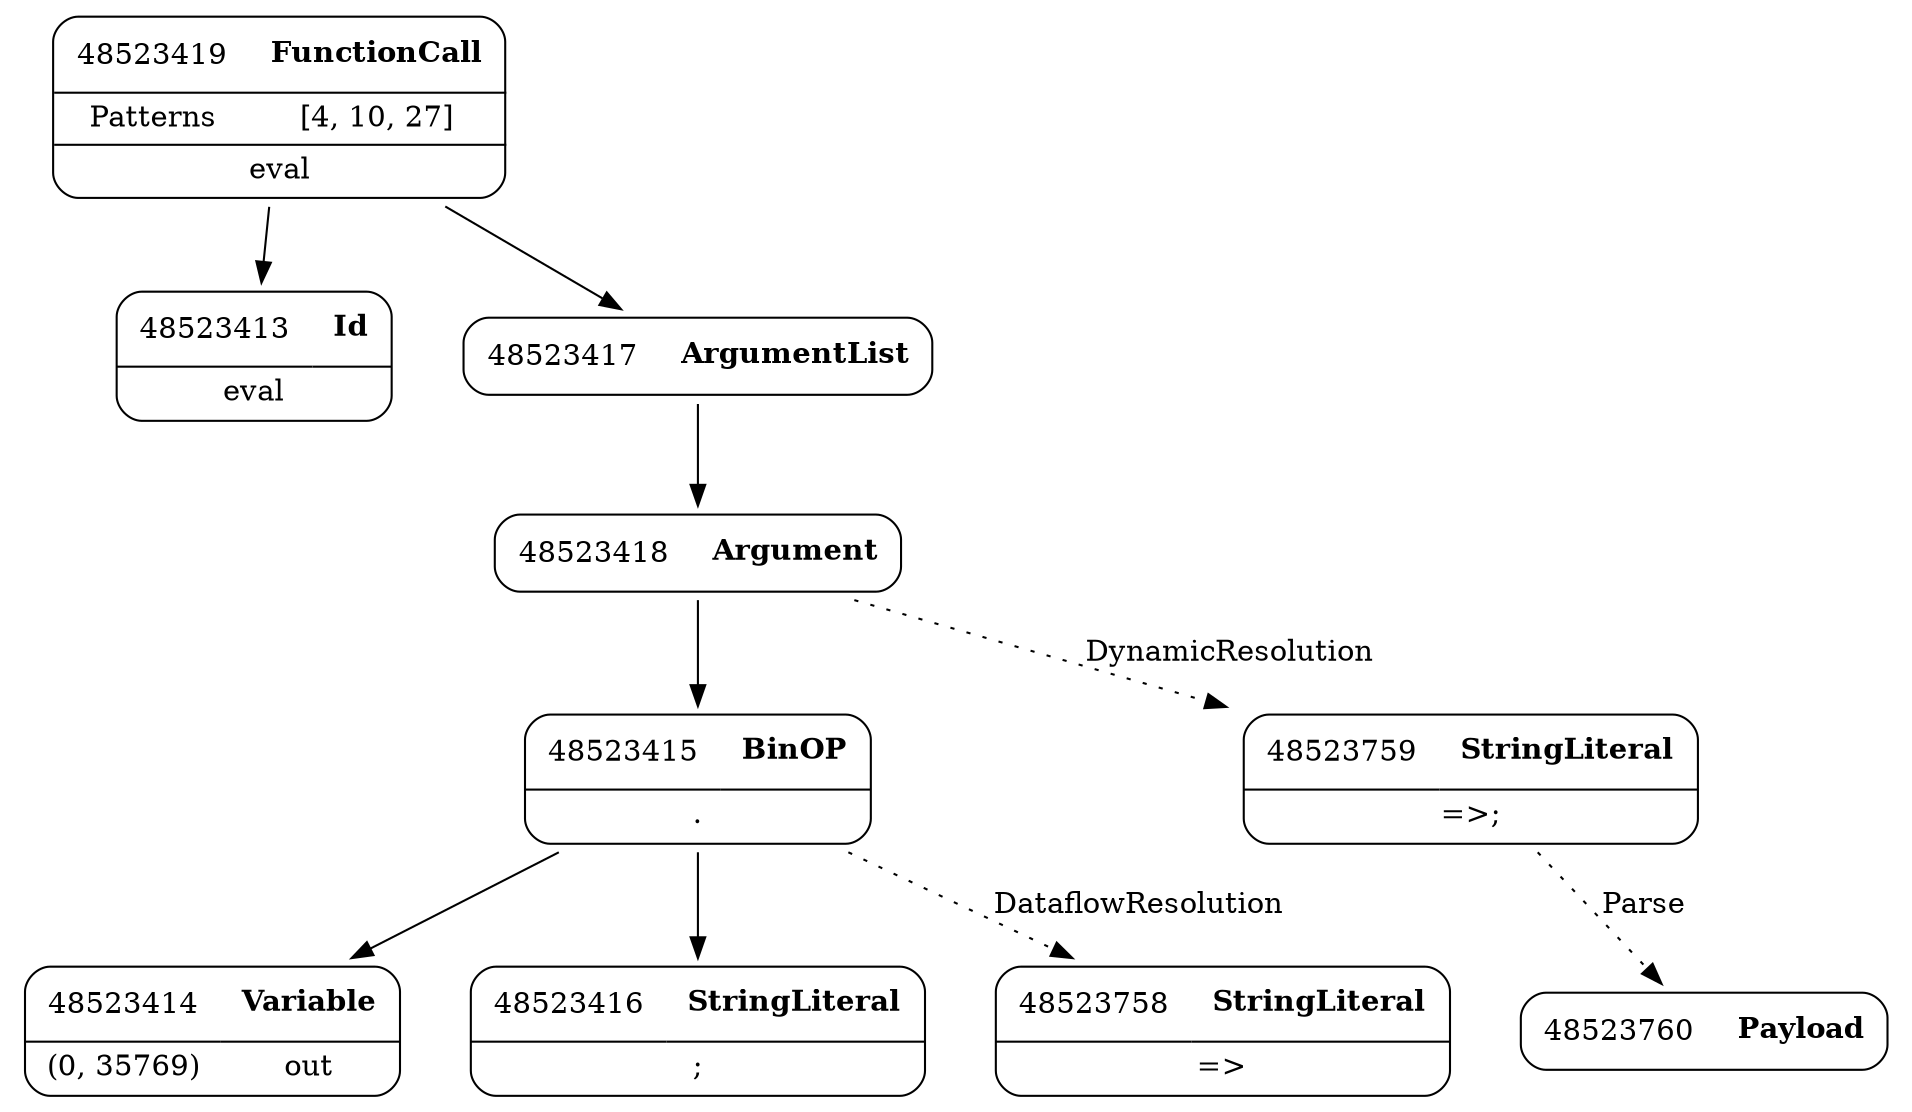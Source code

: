digraph ast {
node [shape=none];
48523413 [label=<<TABLE border='1' cellspacing='0' cellpadding='10' style='rounded' ><TR><TD border='0'>48523413</TD><TD border='0'><B>Id</B></TD></TR><HR/><TR><TD border='0' cellpadding='5' colspan='2'>eval</TD></TR></TABLE>>];
48523414 [label=<<TABLE border='1' cellspacing='0' cellpadding='10' style='rounded' ><TR><TD border='0'>48523414</TD><TD border='0'><B>Variable</B></TD></TR><HR/><TR><TD border='0' cellpadding='5'>(0, 35769)</TD><TD border='0' cellpadding='5'>out</TD></TR></TABLE>>];
48523415 [label=<<TABLE border='1' cellspacing='0' cellpadding='10' style='rounded' ><TR><TD border='0'>48523415</TD><TD border='0'><B>BinOP</B></TD></TR><HR/><TR><TD border='0' cellpadding='5' colspan='2'>.</TD></TR></TABLE>>];
48523415 -> 48523414 [weight=2];
48523415 -> 48523416 [weight=2];
48523415 -> 48523758 [style=dotted,label=DataflowResolution];
48523760 [label=<<TABLE border='1' cellspacing='0' cellpadding='10' style='rounded' ><TR><TD border='0'>48523760</TD><TD border='0'><B>Payload</B></TD></TR></TABLE>>];
48523758 [label=<<TABLE border='1' cellspacing='0' cellpadding='10' style='rounded' ><TR><TD border='0'>48523758</TD><TD border='0'><B>StringLiteral</B></TD></TR><HR/><TR><TD border='0' cellpadding='5' colspan='2'>=&gt;</TD></TR></TABLE>>];
48523759 [label=<<TABLE border='1' cellspacing='0' cellpadding='10' style='rounded' ><TR><TD border='0'>48523759</TD><TD border='0'><B>StringLiteral</B></TD></TR><HR/><TR><TD border='0' cellpadding='5' colspan='2'>=&gt;;</TD></TR></TABLE>>];
48523759 -> 48523760 [style=dotted,label=Parse];
48523416 [label=<<TABLE border='1' cellspacing='0' cellpadding='10' style='rounded' ><TR><TD border='0'>48523416</TD><TD border='0'><B>StringLiteral</B></TD></TR><HR/><TR><TD border='0' cellpadding='5' colspan='2'>;</TD></TR></TABLE>>];
48523417 [label=<<TABLE border='1' cellspacing='0' cellpadding='10' style='rounded' ><TR><TD border='0'>48523417</TD><TD border='0'><B>ArgumentList</B></TD></TR></TABLE>>];
48523417 -> 48523418 [weight=2];
48523418 [label=<<TABLE border='1' cellspacing='0' cellpadding='10' style='rounded' ><TR><TD border='0'>48523418</TD><TD border='0'><B>Argument</B></TD></TR></TABLE>>];
48523418 -> 48523415 [weight=2];
48523418 -> 48523759 [style=dotted,label=DynamicResolution];
48523419 [label=<<TABLE border='1' cellspacing='0' cellpadding='10' style='rounded' ><TR><TD border='0'>48523419</TD><TD border='0'><B>FunctionCall</B></TD></TR><HR/><TR><TD border='0' cellpadding='5'>Patterns</TD><TD border='0' cellpadding='5'>[4, 10, 27]</TD></TR><HR/><TR><TD border='0' cellpadding='5' colspan='2'>eval</TD></TR></TABLE>>];
48523419 -> 48523413 [weight=2];
48523419 -> 48523417 [weight=2];
}
